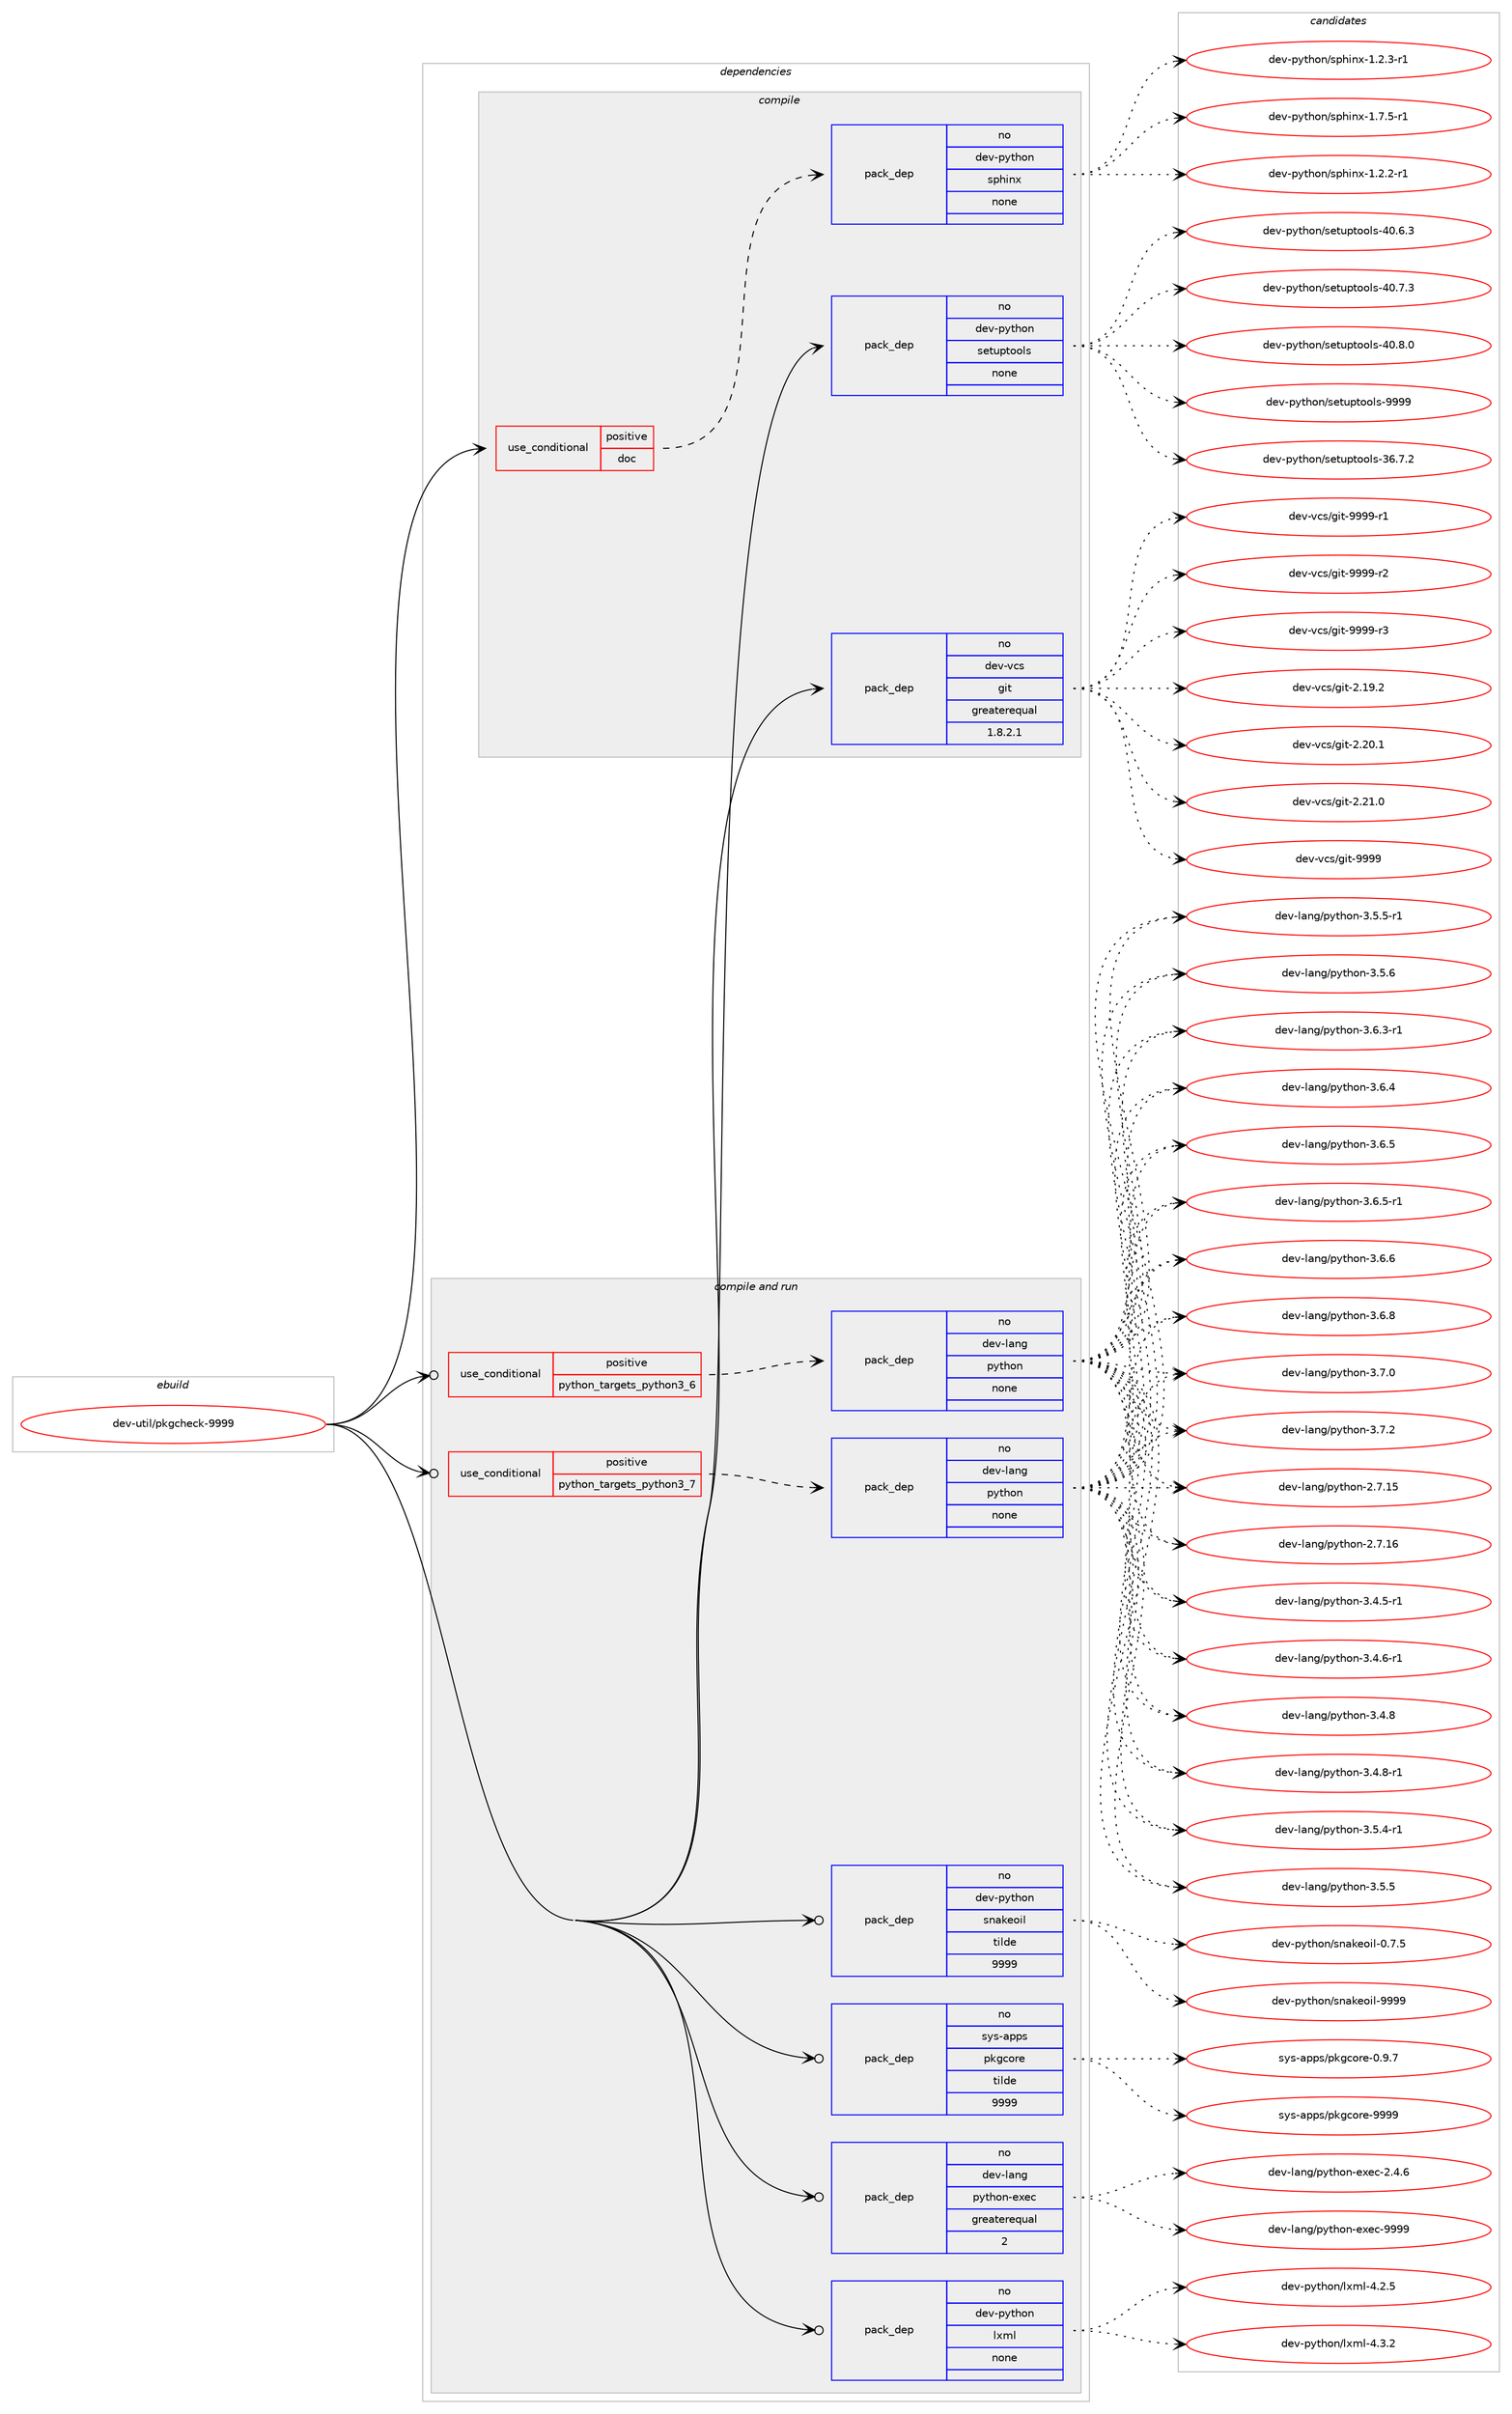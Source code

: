 digraph prolog {

# *************
# Graph options
# *************

newrank=true;
concentrate=true;
compound=true;
graph [rankdir=LR,fontname=Helvetica,fontsize=10,ranksep=1.5];#, ranksep=2.5, nodesep=0.2];
edge  [arrowhead=vee];
node  [fontname=Helvetica,fontsize=10];

# **********
# The ebuild
# **********

subgraph cluster_leftcol {
color=gray;
rank=same;
label=<<i>ebuild</i>>;
id [label="dev-util/pkgcheck-9999", color=red, width=4, href="../dev-util/pkgcheck-9999.svg"];
}

# ****************
# The dependencies
# ****************

subgraph cluster_midcol {
color=gray;
label=<<i>dependencies</i>>;
subgraph cluster_compile {
fillcolor="#eeeeee";
style=filled;
label=<<i>compile</i>>;
subgraph cond424909 {
dependency1548310 [label=<<TABLE BORDER="0" CELLBORDER="1" CELLSPACING="0" CELLPADDING="4"><TR><TD ROWSPAN="3" CELLPADDING="10">use_conditional</TD></TR><TR><TD>positive</TD></TR><TR><TD>doc</TD></TR></TABLE>>, shape=none, color=red];
subgraph pack1099703 {
dependency1548311 [label=<<TABLE BORDER="0" CELLBORDER="1" CELLSPACING="0" CELLPADDING="4" WIDTH="220"><TR><TD ROWSPAN="6" CELLPADDING="30">pack_dep</TD></TR><TR><TD WIDTH="110">no</TD></TR><TR><TD>dev-python</TD></TR><TR><TD>sphinx</TD></TR><TR><TD>none</TD></TR><TR><TD></TD></TR></TABLE>>, shape=none, color=blue];
}
dependency1548310:e -> dependency1548311:w [weight=20,style="dashed",arrowhead="vee"];
}
id:e -> dependency1548310:w [weight=20,style="solid",arrowhead="vee"];
subgraph pack1099704 {
dependency1548312 [label=<<TABLE BORDER="0" CELLBORDER="1" CELLSPACING="0" CELLPADDING="4" WIDTH="220"><TR><TD ROWSPAN="6" CELLPADDING="30">pack_dep</TD></TR><TR><TD WIDTH="110">no</TD></TR><TR><TD>dev-python</TD></TR><TR><TD>setuptools</TD></TR><TR><TD>none</TD></TR><TR><TD></TD></TR></TABLE>>, shape=none, color=blue];
}
id:e -> dependency1548312:w [weight=20,style="solid",arrowhead="vee"];
subgraph pack1099705 {
dependency1548313 [label=<<TABLE BORDER="0" CELLBORDER="1" CELLSPACING="0" CELLPADDING="4" WIDTH="220"><TR><TD ROWSPAN="6" CELLPADDING="30">pack_dep</TD></TR><TR><TD WIDTH="110">no</TD></TR><TR><TD>dev-vcs</TD></TR><TR><TD>git</TD></TR><TR><TD>greaterequal</TD></TR><TR><TD>1.8.2.1</TD></TR></TABLE>>, shape=none, color=blue];
}
id:e -> dependency1548313:w [weight=20,style="solid",arrowhead="vee"];
}
subgraph cluster_compileandrun {
fillcolor="#eeeeee";
style=filled;
label=<<i>compile and run</i>>;
subgraph cond424910 {
dependency1548314 [label=<<TABLE BORDER="0" CELLBORDER="1" CELLSPACING="0" CELLPADDING="4"><TR><TD ROWSPAN="3" CELLPADDING="10">use_conditional</TD></TR><TR><TD>positive</TD></TR><TR><TD>python_targets_python3_6</TD></TR></TABLE>>, shape=none, color=red];
subgraph pack1099706 {
dependency1548315 [label=<<TABLE BORDER="0" CELLBORDER="1" CELLSPACING="0" CELLPADDING="4" WIDTH="220"><TR><TD ROWSPAN="6" CELLPADDING="30">pack_dep</TD></TR><TR><TD WIDTH="110">no</TD></TR><TR><TD>dev-lang</TD></TR><TR><TD>python</TD></TR><TR><TD>none</TD></TR><TR><TD></TD></TR></TABLE>>, shape=none, color=blue];
}
dependency1548314:e -> dependency1548315:w [weight=20,style="dashed",arrowhead="vee"];
}
id:e -> dependency1548314:w [weight=20,style="solid",arrowhead="odotvee"];
subgraph cond424911 {
dependency1548316 [label=<<TABLE BORDER="0" CELLBORDER="1" CELLSPACING="0" CELLPADDING="4"><TR><TD ROWSPAN="3" CELLPADDING="10">use_conditional</TD></TR><TR><TD>positive</TD></TR><TR><TD>python_targets_python3_7</TD></TR></TABLE>>, shape=none, color=red];
subgraph pack1099707 {
dependency1548317 [label=<<TABLE BORDER="0" CELLBORDER="1" CELLSPACING="0" CELLPADDING="4" WIDTH="220"><TR><TD ROWSPAN="6" CELLPADDING="30">pack_dep</TD></TR><TR><TD WIDTH="110">no</TD></TR><TR><TD>dev-lang</TD></TR><TR><TD>python</TD></TR><TR><TD>none</TD></TR><TR><TD></TD></TR></TABLE>>, shape=none, color=blue];
}
dependency1548316:e -> dependency1548317:w [weight=20,style="dashed",arrowhead="vee"];
}
id:e -> dependency1548316:w [weight=20,style="solid",arrowhead="odotvee"];
subgraph pack1099708 {
dependency1548318 [label=<<TABLE BORDER="0" CELLBORDER="1" CELLSPACING="0" CELLPADDING="4" WIDTH="220"><TR><TD ROWSPAN="6" CELLPADDING="30">pack_dep</TD></TR><TR><TD WIDTH="110">no</TD></TR><TR><TD>dev-lang</TD></TR><TR><TD>python-exec</TD></TR><TR><TD>greaterequal</TD></TR><TR><TD>2</TD></TR></TABLE>>, shape=none, color=blue];
}
id:e -> dependency1548318:w [weight=20,style="solid",arrowhead="odotvee"];
subgraph pack1099709 {
dependency1548319 [label=<<TABLE BORDER="0" CELLBORDER="1" CELLSPACING="0" CELLPADDING="4" WIDTH="220"><TR><TD ROWSPAN="6" CELLPADDING="30">pack_dep</TD></TR><TR><TD WIDTH="110">no</TD></TR><TR><TD>dev-python</TD></TR><TR><TD>lxml</TD></TR><TR><TD>none</TD></TR><TR><TD></TD></TR></TABLE>>, shape=none, color=blue];
}
id:e -> dependency1548319:w [weight=20,style="solid",arrowhead="odotvee"];
subgraph pack1099710 {
dependency1548320 [label=<<TABLE BORDER="0" CELLBORDER="1" CELLSPACING="0" CELLPADDING="4" WIDTH="220"><TR><TD ROWSPAN="6" CELLPADDING="30">pack_dep</TD></TR><TR><TD WIDTH="110">no</TD></TR><TR><TD>dev-python</TD></TR><TR><TD>snakeoil</TD></TR><TR><TD>tilde</TD></TR><TR><TD>9999</TD></TR></TABLE>>, shape=none, color=blue];
}
id:e -> dependency1548320:w [weight=20,style="solid",arrowhead="odotvee"];
subgraph pack1099711 {
dependency1548321 [label=<<TABLE BORDER="0" CELLBORDER="1" CELLSPACING="0" CELLPADDING="4" WIDTH="220"><TR><TD ROWSPAN="6" CELLPADDING="30">pack_dep</TD></TR><TR><TD WIDTH="110">no</TD></TR><TR><TD>sys-apps</TD></TR><TR><TD>pkgcore</TD></TR><TR><TD>tilde</TD></TR><TR><TD>9999</TD></TR></TABLE>>, shape=none, color=blue];
}
id:e -> dependency1548321:w [weight=20,style="solid",arrowhead="odotvee"];
}
subgraph cluster_run {
fillcolor="#eeeeee";
style=filled;
label=<<i>run</i>>;
}
}

# **************
# The candidates
# **************

subgraph cluster_choices {
rank=same;
color=gray;
label=<<i>candidates</i>>;

subgraph choice1099703 {
color=black;
nodesep=1;
choice10010111845112121116104111110471151121041051101204549465046504511449 [label="dev-python/sphinx-1.2.2-r1", color=red, width=4,href="../dev-python/sphinx-1.2.2-r1.svg"];
choice10010111845112121116104111110471151121041051101204549465046514511449 [label="dev-python/sphinx-1.2.3-r1", color=red, width=4,href="../dev-python/sphinx-1.2.3-r1.svg"];
choice10010111845112121116104111110471151121041051101204549465546534511449 [label="dev-python/sphinx-1.7.5-r1", color=red, width=4,href="../dev-python/sphinx-1.7.5-r1.svg"];
dependency1548311:e -> choice10010111845112121116104111110471151121041051101204549465046504511449:w [style=dotted,weight="100"];
dependency1548311:e -> choice10010111845112121116104111110471151121041051101204549465046514511449:w [style=dotted,weight="100"];
dependency1548311:e -> choice10010111845112121116104111110471151121041051101204549465546534511449:w [style=dotted,weight="100"];
}
subgraph choice1099704 {
color=black;
nodesep=1;
choice100101118451121211161041111104711510111611711211611111110811545515446554650 [label="dev-python/setuptools-36.7.2", color=red, width=4,href="../dev-python/setuptools-36.7.2.svg"];
choice100101118451121211161041111104711510111611711211611111110811545524846544651 [label="dev-python/setuptools-40.6.3", color=red, width=4,href="../dev-python/setuptools-40.6.3.svg"];
choice100101118451121211161041111104711510111611711211611111110811545524846554651 [label="dev-python/setuptools-40.7.3", color=red, width=4,href="../dev-python/setuptools-40.7.3.svg"];
choice100101118451121211161041111104711510111611711211611111110811545524846564648 [label="dev-python/setuptools-40.8.0", color=red, width=4,href="../dev-python/setuptools-40.8.0.svg"];
choice10010111845112121116104111110471151011161171121161111111081154557575757 [label="dev-python/setuptools-9999", color=red, width=4,href="../dev-python/setuptools-9999.svg"];
dependency1548312:e -> choice100101118451121211161041111104711510111611711211611111110811545515446554650:w [style=dotted,weight="100"];
dependency1548312:e -> choice100101118451121211161041111104711510111611711211611111110811545524846544651:w [style=dotted,weight="100"];
dependency1548312:e -> choice100101118451121211161041111104711510111611711211611111110811545524846554651:w [style=dotted,weight="100"];
dependency1548312:e -> choice100101118451121211161041111104711510111611711211611111110811545524846564648:w [style=dotted,weight="100"];
dependency1548312:e -> choice10010111845112121116104111110471151011161171121161111111081154557575757:w [style=dotted,weight="100"];
}
subgraph choice1099705 {
color=black;
nodesep=1;
choice10010111845118991154710310511645504649574650 [label="dev-vcs/git-2.19.2", color=red, width=4,href="../dev-vcs/git-2.19.2.svg"];
choice10010111845118991154710310511645504650484649 [label="dev-vcs/git-2.20.1", color=red, width=4,href="../dev-vcs/git-2.20.1.svg"];
choice10010111845118991154710310511645504650494648 [label="dev-vcs/git-2.21.0", color=red, width=4,href="../dev-vcs/git-2.21.0.svg"];
choice1001011184511899115471031051164557575757 [label="dev-vcs/git-9999", color=red, width=4,href="../dev-vcs/git-9999.svg"];
choice10010111845118991154710310511645575757574511449 [label="dev-vcs/git-9999-r1", color=red, width=4,href="../dev-vcs/git-9999-r1.svg"];
choice10010111845118991154710310511645575757574511450 [label="dev-vcs/git-9999-r2", color=red, width=4,href="../dev-vcs/git-9999-r2.svg"];
choice10010111845118991154710310511645575757574511451 [label="dev-vcs/git-9999-r3", color=red, width=4,href="../dev-vcs/git-9999-r3.svg"];
dependency1548313:e -> choice10010111845118991154710310511645504649574650:w [style=dotted,weight="100"];
dependency1548313:e -> choice10010111845118991154710310511645504650484649:w [style=dotted,weight="100"];
dependency1548313:e -> choice10010111845118991154710310511645504650494648:w [style=dotted,weight="100"];
dependency1548313:e -> choice1001011184511899115471031051164557575757:w [style=dotted,weight="100"];
dependency1548313:e -> choice10010111845118991154710310511645575757574511449:w [style=dotted,weight="100"];
dependency1548313:e -> choice10010111845118991154710310511645575757574511450:w [style=dotted,weight="100"];
dependency1548313:e -> choice10010111845118991154710310511645575757574511451:w [style=dotted,weight="100"];
}
subgraph choice1099706 {
color=black;
nodesep=1;
choice10010111845108971101034711212111610411111045504655464953 [label="dev-lang/python-2.7.15", color=red, width=4,href="../dev-lang/python-2.7.15.svg"];
choice10010111845108971101034711212111610411111045504655464954 [label="dev-lang/python-2.7.16", color=red, width=4,href="../dev-lang/python-2.7.16.svg"];
choice1001011184510897110103471121211161041111104551465246534511449 [label="dev-lang/python-3.4.5-r1", color=red, width=4,href="../dev-lang/python-3.4.5-r1.svg"];
choice1001011184510897110103471121211161041111104551465246544511449 [label="dev-lang/python-3.4.6-r1", color=red, width=4,href="../dev-lang/python-3.4.6-r1.svg"];
choice100101118451089711010347112121116104111110455146524656 [label="dev-lang/python-3.4.8", color=red, width=4,href="../dev-lang/python-3.4.8.svg"];
choice1001011184510897110103471121211161041111104551465246564511449 [label="dev-lang/python-3.4.8-r1", color=red, width=4,href="../dev-lang/python-3.4.8-r1.svg"];
choice1001011184510897110103471121211161041111104551465346524511449 [label="dev-lang/python-3.5.4-r1", color=red, width=4,href="../dev-lang/python-3.5.4-r1.svg"];
choice100101118451089711010347112121116104111110455146534653 [label="dev-lang/python-3.5.5", color=red, width=4,href="../dev-lang/python-3.5.5.svg"];
choice1001011184510897110103471121211161041111104551465346534511449 [label="dev-lang/python-3.5.5-r1", color=red, width=4,href="../dev-lang/python-3.5.5-r1.svg"];
choice100101118451089711010347112121116104111110455146534654 [label="dev-lang/python-3.5.6", color=red, width=4,href="../dev-lang/python-3.5.6.svg"];
choice1001011184510897110103471121211161041111104551465446514511449 [label="dev-lang/python-3.6.3-r1", color=red, width=4,href="../dev-lang/python-3.6.3-r1.svg"];
choice100101118451089711010347112121116104111110455146544652 [label="dev-lang/python-3.6.4", color=red, width=4,href="../dev-lang/python-3.6.4.svg"];
choice100101118451089711010347112121116104111110455146544653 [label="dev-lang/python-3.6.5", color=red, width=4,href="../dev-lang/python-3.6.5.svg"];
choice1001011184510897110103471121211161041111104551465446534511449 [label="dev-lang/python-3.6.5-r1", color=red, width=4,href="../dev-lang/python-3.6.5-r1.svg"];
choice100101118451089711010347112121116104111110455146544654 [label="dev-lang/python-3.6.6", color=red, width=4,href="../dev-lang/python-3.6.6.svg"];
choice100101118451089711010347112121116104111110455146544656 [label="dev-lang/python-3.6.8", color=red, width=4,href="../dev-lang/python-3.6.8.svg"];
choice100101118451089711010347112121116104111110455146554648 [label="dev-lang/python-3.7.0", color=red, width=4,href="../dev-lang/python-3.7.0.svg"];
choice100101118451089711010347112121116104111110455146554650 [label="dev-lang/python-3.7.2", color=red, width=4,href="../dev-lang/python-3.7.2.svg"];
dependency1548315:e -> choice10010111845108971101034711212111610411111045504655464953:w [style=dotted,weight="100"];
dependency1548315:e -> choice10010111845108971101034711212111610411111045504655464954:w [style=dotted,weight="100"];
dependency1548315:e -> choice1001011184510897110103471121211161041111104551465246534511449:w [style=dotted,weight="100"];
dependency1548315:e -> choice1001011184510897110103471121211161041111104551465246544511449:w [style=dotted,weight="100"];
dependency1548315:e -> choice100101118451089711010347112121116104111110455146524656:w [style=dotted,weight="100"];
dependency1548315:e -> choice1001011184510897110103471121211161041111104551465246564511449:w [style=dotted,weight="100"];
dependency1548315:e -> choice1001011184510897110103471121211161041111104551465346524511449:w [style=dotted,weight="100"];
dependency1548315:e -> choice100101118451089711010347112121116104111110455146534653:w [style=dotted,weight="100"];
dependency1548315:e -> choice1001011184510897110103471121211161041111104551465346534511449:w [style=dotted,weight="100"];
dependency1548315:e -> choice100101118451089711010347112121116104111110455146534654:w [style=dotted,weight="100"];
dependency1548315:e -> choice1001011184510897110103471121211161041111104551465446514511449:w [style=dotted,weight="100"];
dependency1548315:e -> choice100101118451089711010347112121116104111110455146544652:w [style=dotted,weight="100"];
dependency1548315:e -> choice100101118451089711010347112121116104111110455146544653:w [style=dotted,weight="100"];
dependency1548315:e -> choice1001011184510897110103471121211161041111104551465446534511449:w [style=dotted,weight="100"];
dependency1548315:e -> choice100101118451089711010347112121116104111110455146544654:w [style=dotted,weight="100"];
dependency1548315:e -> choice100101118451089711010347112121116104111110455146544656:w [style=dotted,weight="100"];
dependency1548315:e -> choice100101118451089711010347112121116104111110455146554648:w [style=dotted,weight="100"];
dependency1548315:e -> choice100101118451089711010347112121116104111110455146554650:w [style=dotted,weight="100"];
}
subgraph choice1099707 {
color=black;
nodesep=1;
choice10010111845108971101034711212111610411111045504655464953 [label="dev-lang/python-2.7.15", color=red, width=4,href="../dev-lang/python-2.7.15.svg"];
choice10010111845108971101034711212111610411111045504655464954 [label="dev-lang/python-2.7.16", color=red, width=4,href="../dev-lang/python-2.7.16.svg"];
choice1001011184510897110103471121211161041111104551465246534511449 [label="dev-lang/python-3.4.5-r1", color=red, width=4,href="../dev-lang/python-3.4.5-r1.svg"];
choice1001011184510897110103471121211161041111104551465246544511449 [label="dev-lang/python-3.4.6-r1", color=red, width=4,href="../dev-lang/python-3.4.6-r1.svg"];
choice100101118451089711010347112121116104111110455146524656 [label="dev-lang/python-3.4.8", color=red, width=4,href="../dev-lang/python-3.4.8.svg"];
choice1001011184510897110103471121211161041111104551465246564511449 [label="dev-lang/python-3.4.8-r1", color=red, width=4,href="../dev-lang/python-3.4.8-r1.svg"];
choice1001011184510897110103471121211161041111104551465346524511449 [label="dev-lang/python-3.5.4-r1", color=red, width=4,href="../dev-lang/python-3.5.4-r1.svg"];
choice100101118451089711010347112121116104111110455146534653 [label="dev-lang/python-3.5.5", color=red, width=4,href="../dev-lang/python-3.5.5.svg"];
choice1001011184510897110103471121211161041111104551465346534511449 [label="dev-lang/python-3.5.5-r1", color=red, width=4,href="../dev-lang/python-3.5.5-r1.svg"];
choice100101118451089711010347112121116104111110455146534654 [label="dev-lang/python-3.5.6", color=red, width=4,href="../dev-lang/python-3.5.6.svg"];
choice1001011184510897110103471121211161041111104551465446514511449 [label="dev-lang/python-3.6.3-r1", color=red, width=4,href="../dev-lang/python-3.6.3-r1.svg"];
choice100101118451089711010347112121116104111110455146544652 [label="dev-lang/python-3.6.4", color=red, width=4,href="../dev-lang/python-3.6.4.svg"];
choice100101118451089711010347112121116104111110455146544653 [label="dev-lang/python-3.6.5", color=red, width=4,href="../dev-lang/python-3.6.5.svg"];
choice1001011184510897110103471121211161041111104551465446534511449 [label="dev-lang/python-3.6.5-r1", color=red, width=4,href="../dev-lang/python-3.6.5-r1.svg"];
choice100101118451089711010347112121116104111110455146544654 [label="dev-lang/python-3.6.6", color=red, width=4,href="../dev-lang/python-3.6.6.svg"];
choice100101118451089711010347112121116104111110455146544656 [label="dev-lang/python-3.6.8", color=red, width=4,href="../dev-lang/python-3.6.8.svg"];
choice100101118451089711010347112121116104111110455146554648 [label="dev-lang/python-3.7.0", color=red, width=4,href="../dev-lang/python-3.7.0.svg"];
choice100101118451089711010347112121116104111110455146554650 [label="dev-lang/python-3.7.2", color=red, width=4,href="../dev-lang/python-3.7.2.svg"];
dependency1548317:e -> choice10010111845108971101034711212111610411111045504655464953:w [style=dotted,weight="100"];
dependency1548317:e -> choice10010111845108971101034711212111610411111045504655464954:w [style=dotted,weight="100"];
dependency1548317:e -> choice1001011184510897110103471121211161041111104551465246534511449:w [style=dotted,weight="100"];
dependency1548317:e -> choice1001011184510897110103471121211161041111104551465246544511449:w [style=dotted,weight="100"];
dependency1548317:e -> choice100101118451089711010347112121116104111110455146524656:w [style=dotted,weight="100"];
dependency1548317:e -> choice1001011184510897110103471121211161041111104551465246564511449:w [style=dotted,weight="100"];
dependency1548317:e -> choice1001011184510897110103471121211161041111104551465346524511449:w [style=dotted,weight="100"];
dependency1548317:e -> choice100101118451089711010347112121116104111110455146534653:w [style=dotted,weight="100"];
dependency1548317:e -> choice1001011184510897110103471121211161041111104551465346534511449:w [style=dotted,weight="100"];
dependency1548317:e -> choice100101118451089711010347112121116104111110455146534654:w [style=dotted,weight="100"];
dependency1548317:e -> choice1001011184510897110103471121211161041111104551465446514511449:w [style=dotted,weight="100"];
dependency1548317:e -> choice100101118451089711010347112121116104111110455146544652:w [style=dotted,weight="100"];
dependency1548317:e -> choice100101118451089711010347112121116104111110455146544653:w [style=dotted,weight="100"];
dependency1548317:e -> choice1001011184510897110103471121211161041111104551465446534511449:w [style=dotted,weight="100"];
dependency1548317:e -> choice100101118451089711010347112121116104111110455146544654:w [style=dotted,weight="100"];
dependency1548317:e -> choice100101118451089711010347112121116104111110455146544656:w [style=dotted,weight="100"];
dependency1548317:e -> choice100101118451089711010347112121116104111110455146554648:w [style=dotted,weight="100"];
dependency1548317:e -> choice100101118451089711010347112121116104111110455146554650:w [style=dotted,weight="100"];
}
subgraph choice1099708 {
color=black;
nodesep=1;
choice1001011184510897110103471121211161041111104510112010199455046524654 [label="dev-lang/python-exec-2.4.6", color=red, width=4,href="../dev-lang/python-exec-2.4.6.svg"];
choice10010111845108971101034711212111610411111045101120101994557575757 [label="dev-lang/python-exec-9999", color=red, width=4,href="../dev-lang/python-exec-9999.svg"];
dependency1548318:e -> choice1001011184510897110103471121211161041111104510112010199455046524654:w [style=dotted,weight="100"];
dependency1548318:e -> choice10010111845108971101034711212111610411111045101120101994557575757:w [style=dotted,weight="100"];
}
subgraph choice1099709 {
color=black;
nodesep=1;
choice1001011184511212111610411111047108120109108455246504653 [label="dev-python/lxml-4.2.5", color=red, width=4,href="../dev-python/lxml-4.2.5.svg"];
choice1001011184511212111610411111047108120109108455246514650 [label="dev-python/lxml-4.3.2", color=red, width=4,href="../dev-python/lxml-4.3.2.svg"];
dependency1548319:e -> choice1001011184511212111610411111047108120109108455246504653:w [style=dotted,weight="100"];
dependency1548319:e -> choice1001011184511212111610411111047108120109108455246514650:w [style=dotted,weight="100"];
}
subgraph choice1099710 {
color=black;
nodesep=1;
choice100101118451121211161041111104711511097107101111105108454846554653 [label="dev-python/snakeoil-0.7.5", color=red, width=4,href="../dev-python/snakeoil-0.7.5.svg"];
choice1001011184511212111610411111047115110971071011111051084557575757 [label="dev-python/snakeoil-9999", color=red, width=4,href="../dev-python/snakeoil-9999.svg"];
dependency1548320:e -> choice100101118451121211161041111104711511097107101111105108454846554653:w [style=dotted,weight="100"];
dependency1548320:e -> choice1001011184511212111610411111047115110971071011111051084557575757:w [style=dotted,weight="100"];
}
subgraph choice1099711 {
color=black;
nodesep=1;
choice11512111545971121121154711210710399111114101454846574655 [label="sys-apps/pkgcore-0.9.7", color=red, width=4,href="../sys-apps/pkgcore-0.9.7.svg"];
choice115121115459711211211547112107103991111141014557575757 [label="sys-apps/pkgcore-9999", color=red, width=4,href="../sys-apps/pkgcore-9999.svg"];
dependency1548321:e -> choice11512111545971121121154711210710399111114101454846574655:w [style=dotted,weight="100"];
dependency1548321:e -> choice115121115459711211211547112107103991111141014557575757:w [style=dotted,weight="100"];
}
}

}

